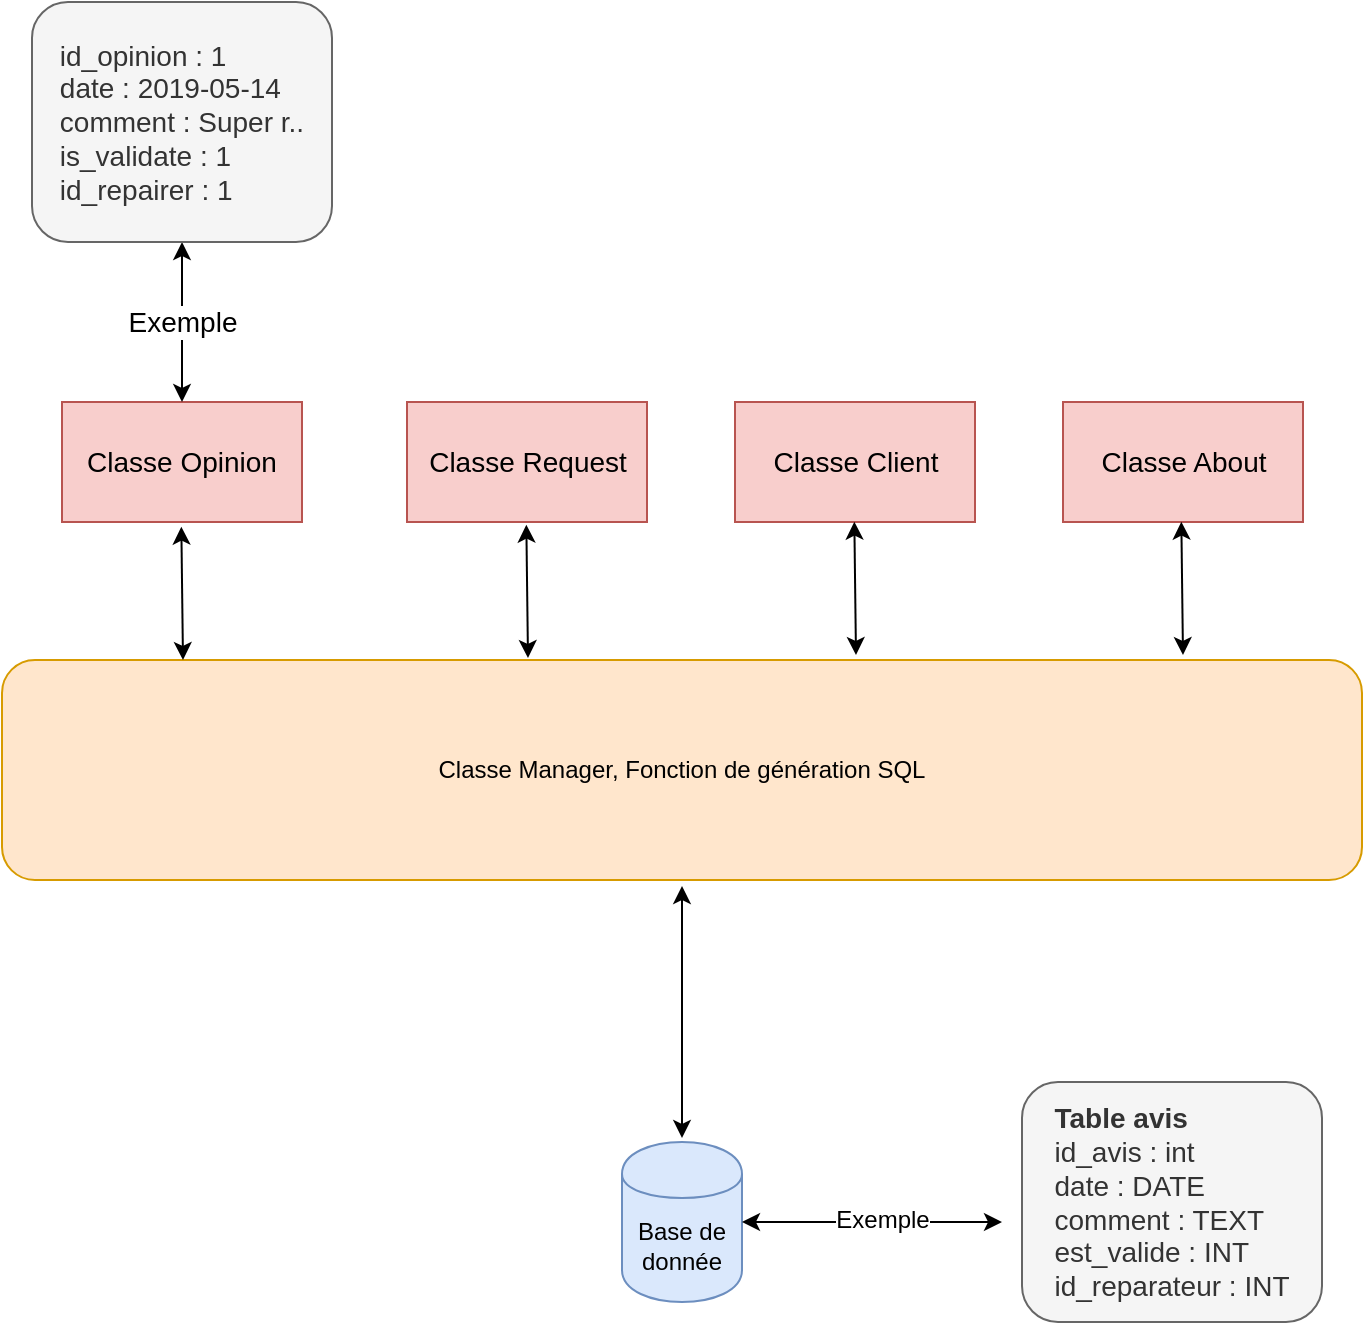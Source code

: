 <mxfile version="10.6.7" type="device"><diagram id="8NpCIIFRiDn-8uWz4Esq" name="Page-1"><mxGraphModel dx="1154" dy="766" grid="1" gridSize="10" guides="1" tooltips="1" connect="1" arrows="1" fold="1" page="1" pageScale="1" pageWidth="827" pageHeight="1169" math="0" shadow="0"><root><mxCell id="0"/><mxCell id="1" parent="0"/><mxCell id="_lB-qlQlZp7s0K19z7Fm-1" value="Base de donnée" style="shape=cylinder;whiteSpace=wrap;html=1;boundedLbl=1;backgroundOutline=1;fillColor=#dae8fc;strokeColor=#6c8ebf;" parent="1" vertex="1"><mxGeometry x="350" y="770" width="60" height="80" as="geometry"/></mxCell><mxCell id="_lB-qlQlZp7s0K19z7Fm-2" value="Classe Manager, Fonction de génération SQL" style="rounded=1;whiteSpace=wrap;html=1;fillColor=#ffe6cc;strokeColor=#d79b00;" parent="1" vertex="1"><mxGeometry x="40" y="529" width="680" height="110" as="geometry"/></mxCell><mxCell id="_lB-qlQlZp7s0K19z7Fm-3" value="" style="endArrow=classic;startArrow=classic;html=1;" parent="1" edge="1"><mxGeometry width="50" height="50" relative="1" as="geometry"><mxPoint x="380" y="768" as="sourcePoint"/><mxPoint x="380" y="642" as="targetPoint"/><Array as="points"><mxPoint x="380" y="650"/></Array></mxGeometry></mxCell><mxCell id="_lB-qlQlZp7s0K19z7Fm-4" value="" style="endArrow=classic;startArrow=classic;html=1;entryX=1;entryY=0.5;entryDx=0;entryDy=0;" parent="1" target="_lB-qlQlZp7s0K19z7Fm-1" edge="1"><mxGeometry width="50" height="50" relative="1" as="geometry"><mxPoint x="540" y="810" as="sourcePoint"/><mxPoint x="220" y="870" as="targetPoint"/></mxGeometry></mxCell><mxCell id="_lB-qlQlZp7s0K19z7Fm-5" value="Exemple" style="text;html=1;resizable=0;points=[];align=center;verticalAlign=middle;labelBackgroundColor=#ffffff;" parent="_lB-qlQlZp7s0K19z7Fm-4" vertex="1" connectable="0"><mxGeometry x="0.283" relative="1" as="geometry"><mxPoint x="23.5" y="-1" as="offset"/></mxGeometry></mxCell><mxCell id="_lB-qlQlZp7s0K19z7Fm-6" value="&lt;div style=&quot;text-align: left; font-size: 14px;&quot;&gt;&lt;font style=&quot;font-size: 14px;&quot;&gt;&lt;b style=&quot;font-size: 14px;&quot;&gt;Table avis&lt;/b&gt;&lt;br style=&quot;font-size: 14px;&quot;&gt;id_avis : int&lt;/font&gt;&lt;/div&gt;&lt;div style=&quot;text-align: left; font-size: 14px;&quot;&gt;&lt;font style=&quot;font-size: 14px;&quot;&gt;date : DATE&lt;/font&gt;&lt;/div&gt;&lt;div style=&quot;text-align: left; font-size: 14px;&quot;&gt;&lt;font style=&quot;font-size: 14px;&quot;&gt;comment : TEXT&lt;/font&gt;&lt;/div&gt;&lt;div style=&quot;text-align: left; font-size: 14px;&quot;&gt;&lt;font style=&quot;font-size: 14px;&quot;&gt;est_valide : INT&lt;/font&gt;&lt;/div&gt;&lt;div style=&quot;text-align: left; font-size: 14px;&quot;&gt;&lt;font style=&quot;font-size: 14px;&quot;&gt;id_reparateur : INT&lt;/font&gt;&lt;/div&gt;&lt;div style=&quot;text-align: left; font-size: 14px;&quot;&gt;&lt;/div&gt;" style="rounded=1;whiteSpace=wrap;html=1;fontSize=14;fillColor=#f5f5f5;strokeColor=#666666;fontColor=#333333;" parent="1" vertex="1"><mxGeometry x="550" y="740" width="150" height="120" as="geometry"/></mxCell><mxCell id="_lB-qlQlZp7s0K19z7Fm-9" value="Classe Opinion" style="rounded=0;whiteSpace=wrap;html=1;fontSize=14;fillColor=#f8cecc;strokeColor=#b85450;" parent="1" vertex="1"><mxGeometry x="70" y="400" width="120" height="60" as="geometry"/></mxCell><mxCell id="_lB-qlQlZp7s0K19z7Fm-10" value="Classe Request" style="rounded=0;whiteSpace=wrap;html=1;fontSize=14;fillColor=#f8cecc;strokeColor=#b85450;" parent="1" vertex="1"><mxGeometry x="242.5" y="400" width="120" height="60" as="geometry"/></mxCell><mxCell id="_lB-qlQlZp7s0K19z7Fm-11" value="Classe Client" style="rounded=0;whiteSpace=wrap;html=1;fontSize=14;fillColor=#f8cecc;strokeColor=#b85450;" parent="1" vertex="1"><mxGeometry x="406.5" y="400" width="120" height="60" as="geometry"/></mxCell><mxCell id="_lB-qlQlZp7s0K19z7Fm-12" value="Classe About" style="rounded=0;whiteSpace=wrap;html=1;fontSize=14;fillColor=#f8cecc;strokeColor=#b85450;" parent="1" vertex="1"><mxGeometry x="570.5" y="400" width="120" height="60" as="geometry"/></mxCell><mxCell id="_lB-qlQlZp7s0K19z7Fm-16" value="" style="endArrow=classic;startArrow=classic;html=1;fontSize=14;exitX=0.133;exitY=-0.021;exitDx=0;exitDy=0;exitPerimeter=0;entryX=0.5;entryY=1;entryDx=0;entryDy=0;" parent="1" edge="1"><mxGeometry width="50" height="50" relative="1" as="geometry"><mxPoint x="303" y="528" as="sourcePoint"/><mxPoint x="302.167" y="461.333" as="targetPoint"/></mxGeometry></mxCell><mxCell id="_lB-qlQlZp7s0K19z7Fm-17" value="" style="endArrow=classic;startArrow=classic;html=1;fontSize=14;exitX=0.133;exitY=-0.021;exitDx=0;exitDy=0;exitPerimeter=0;entryX=0.5;entryY=1;entryDx=0;entryDy=0;" parent="1" edge="1"><mxGeometry width="50" height="50" relative="1" as="geometry"><mxPoint x="130.5" y="529" as="sourcePoint"/><mxPoint x="129.667" y="462.333" as="targetPoint"/></mxGeometry></mxCell><mxCell id="_lB-qlQlZp7s0K19z7Fm-18" value="" style="endArrow=classic;startArrow=classic;html=1;fontSize=14;exitX=0.133;exitY=-0.021;exitDx=0;exitDy=0;exitPerimeter=0;entryX=0.5;entryY=1;entryDx=0;entryDy=0;" parent="1" edge="1"><mxGeometry width="50" height="50" relative="1" as="geometry"><mxPoint x="467" y="526.5" as="sourcePoint"/><mxPoint x="466.167" y="459.833" as="targetPoint"/></mxGeometry></mxCell><mxCell id="_lB-qlQlZp7s0K19z7Fm-19" value="" style="endArrow=classic;startArrow=classic;html=1;fontSize=14;exitX=0.133;exitY=-0.021;exitDx=0;exitDy=0;exitPerimeter=0;entryX=0.5;entryY=1;entryDx=0;entryDy=0;" parent="1" edge="1"><mxGeometry width="50" height="50" relative="1" as="geometry"><mxPoint x="630.5" y="526.5" as="sourcePoint"/><mxPoint x="629.667" y="459.833" as="targetPoint"/></mxGeometry></mxCell><mxCell id="_lB-qlQlZp7s0K19z7Fm-20" value="Exemple" style="endArrow=classic;startArrow=classic;html=1;fontSize=14;exitX=0.5;exitY=0;exitDx=0;exitDy=0;" parent="1" source="_lB-qlQlZp7s0K19z7Fm-9" edge="1"><mxGeometry width="50" height="50" relative="1" as="geometry"><mxPoint x="110" y="400" as="sourcePoint"/><mxPoint x="130" y="320" as="targetPoint"/></mxGeometry></mxCell><mxCell id="_lB-qlQlZp7s0K19z7Fm-22" value="&lt;div style=&quot;text-align: left ; font-size: 14px&quot;&gt;&lt;font style=&quot;font-size: 14px&quot;&gt;id_opinion : 1&lt;/font&gt;&lt;/div&gt;&lt;div style=&quot;text-align: left ; font-size: 14px&quot;&gt;&lt;font style=&quot;font-size: 14px&quot;&gt;date : 2019-05-14&lt;/font&gt;&lt;/div&gt;&lt;div style=&quot;text-align: left ; font-size: 14px&quot;&gt;&lt;font style=&quot;font-size: 14px&quot;&gt;comment : Super r..&lt;/font&gt;&lt;/div&gt;&lt;div style=&quot;text-align: left ; font-size: 14px&quot;&gt;&lt;font style=&quot;font-size: 14px&quot;&gt;is_validate : 1&lt;/font&gt;&lt;/div&gt;&lt;div style=&quot;text-align: left ; font-size: 14px&quot;&gt;&lt;font style=&quot;font-size: 14px&quot;&gt;id_repairer : 1&lt;/font&gt;&lt;/div&gt;&lt;div style=&quot;text-align: left ; font-size: 14px&quot;&gt;&lt;/div&gt;" style="rounded=1;whiteSpace=wrap;html=1;fontSize=14;fillColor=#f5f5f5;strokeColor=#666666;fontColor=#333333;" parent="1" vertex="1"><mxGeometry x="55" y="200" width="150" height="120" as="geometry"/></mxCell></root></mxGraphModel></diagram></mxfile>